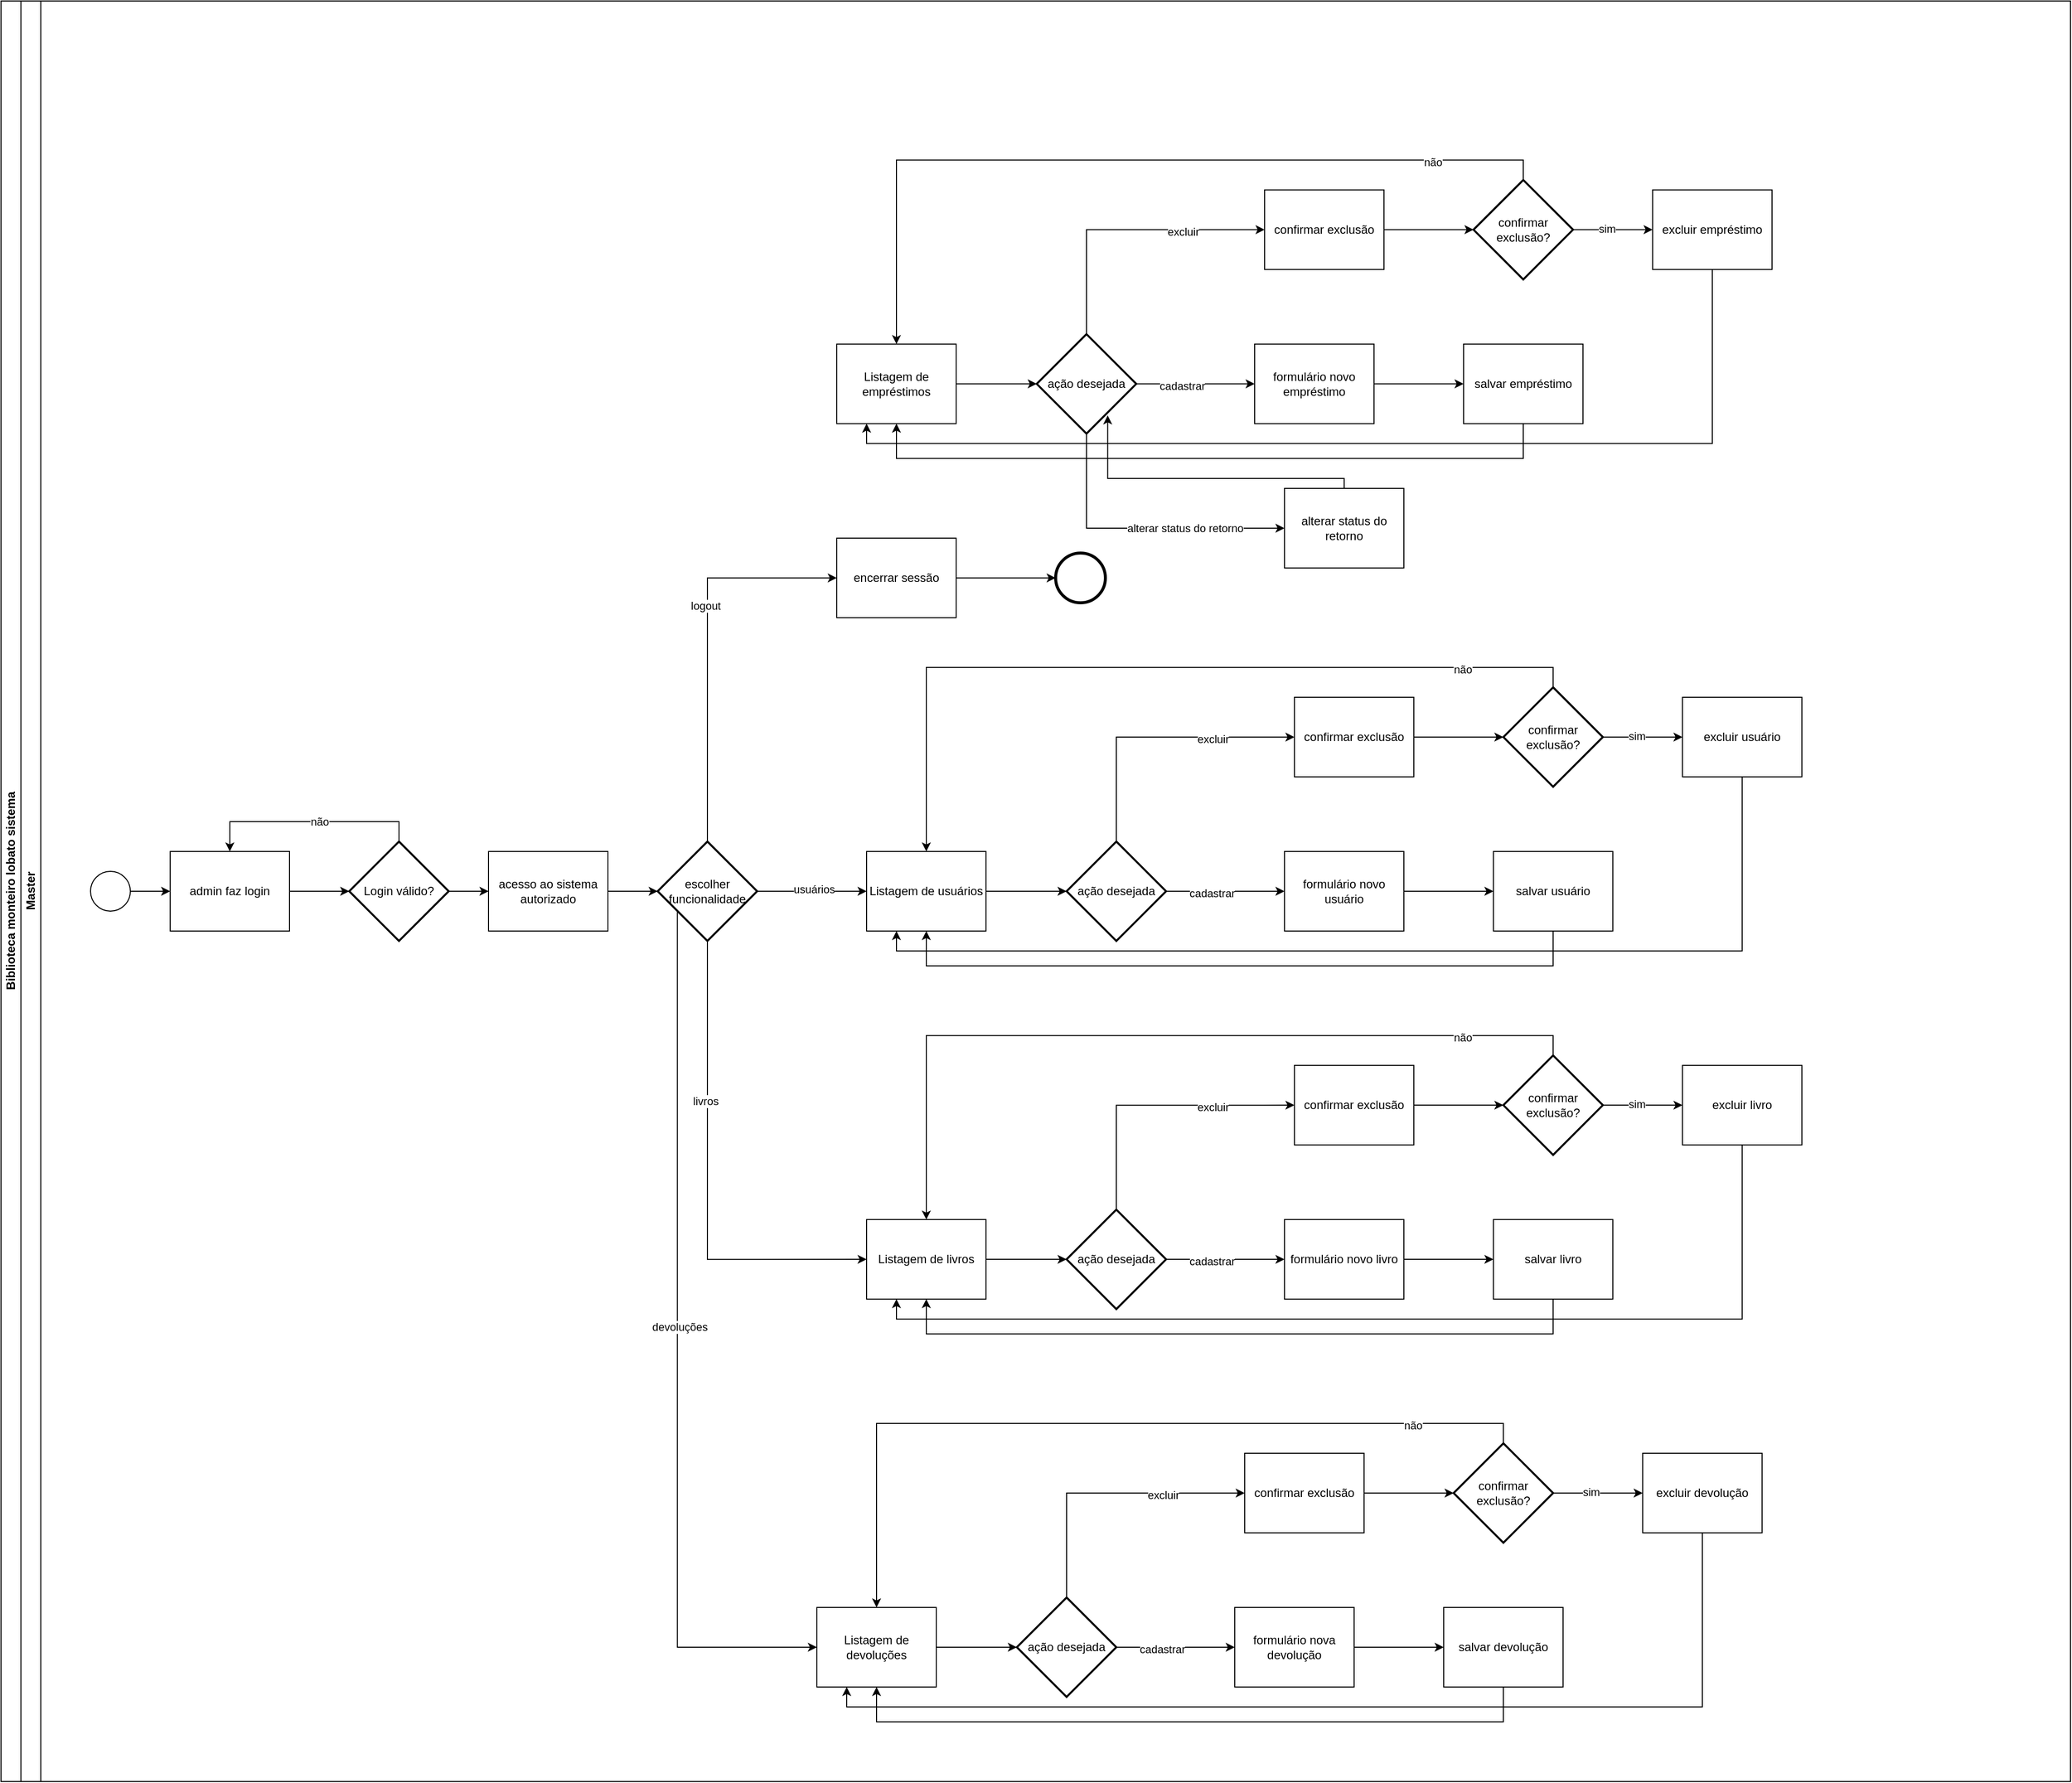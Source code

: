 <mxfile version="28.2.1">
  <diagram id="prtHgNgQTEPvFCAcTncT" name="Page-1">
    <mxGraphModel dx="3167" dy="2925" grid="1" gridSize="10" guides="1" tooltips="1" connect="1" arrows="1" fold="1" page="1" pageScale="1" pageWidth="827" pageHeight="1169" math="0" shadow="0">
      <root>
        <mxCell id="0" />
        <mxCell id="1" parent="0" />
        <mxCell id="dNxyNK7c78bLwvsdeMH5-19" value="Biblioteca monteiro lobato sistema" style="swimlane;html=1;childLayout=stackLayout;resizeParent=1;resizeParentMax=0;horizontal=0;startSize=20;horizontalStack=0;" parent="1" vertex="1">
          <mxGeometry x="120" y="-120" width="2080" height="1790" as="geometry" />
        </mxCell>
        <mxCell id="dNxyNK7c78bLwvsdeMH5-20" value="Master" style="swimlane;html=1;startSize=20;horizontal=0;" parent="dNxyNK7c78bLwvsdeMH5-19" vertex="1">
          <mxGeometry x="20" width="2060" height="1790" as="geometry" />
        </mxCell>
        <mxCell id="dNxyNK7c78bLwvsdeMH5-25" value="" style="edgeStyle=orthogonalEdgeStyle;rounded=0;orthogonalLoop=1;jettySize=auto;html=1;" parent="dNxyNK7c78bLwvsdeMH5-20" source="dNxyNK7c78bLwvsdeMH5-23" edge="1">
          <mxGeometry relative="1" as="geometry">
            <mxPoint x="150" y="895" as="targetPoint" />
          </mxGeometry>
        </mxCell>
        <mxCell id="dNxyNK7c78bLwvsdeMH5-23" value="" style="ellipse;whiteSpace=wrap;html=1;" parent="dNxyNK7c78bLwvsdeMH5-20" vertex="1">
          <mxGeometry x="70" y="875" width="40" height="40" as="geometry" />
        </mxCell>
        <mxCell id="XLGJFGpEY72RRmkggF6s-1" value="admin faz login" style="points=[[0.25,0,0],[0.5,0,0],[0.75,0,0],[1,0.25,0],[1,0.5,0],[1,0.75,0],[0.75,1,0],[0.5,1,0],[0.25,1,0],[0,0.75,0],[0,0.5,0],[0,0.25,0]];shape=mxgraph.bpmn.task2;whiteSpace=wrap;rectStyle=rounded;size=10;html=1;container=1;expand=0;collapsible=0;taskMarker=abstract;" vertex="1" parent="dNxyNK7c78bLwvsdeMH5-20">
          <mxGeometry x="150" y="855" width="120" height="80" as="geometry" />
        </mxCell>
        <mxCell id="XLGJFGpEY72RRmkggF6s-7" style="edgeStyle=orthogonalEdgeStyle;rounded=0;orthogonalLoop=1;jettySize=auto;html=1;" edge="1" parent="dNxyNK7c78bLwvsdeMH5-20" source="XLGJFGpEY72RRmkggF6s-2" target="XLGJFGpEY72RRmkggF6s-6">
          <mxGeometry relative="1" as="geometry" />
        </mxCell>
        <mxCell id="XLGJFGpEY72RRmkggF6s-2" value="Login válido?" style="strokeWidth=2;html=1;shape=mxgraph.flowchart.decision;whiteSpace=wrap;" vertex="1" parent="dNxyNK7c78bLwvsdeMH5-20">
          <mxGeometry x="330" y="845" width="100" height="100" as="geometry" />
        </mxCell>
        <mxCell id="XLGJFGpEY72RRmkggF6s-3" style="edgeStyle=orthogonalEdgeStyle;rounded=0;orthogonalLoop=1;jettySize=auto;html=1;exitX=1;exitY=0.5;exitDx=0;exitDy=0;exitPerimeter=0;entryX=0;entryY=0.5;entryDx=0;entryDy=0;entryPerimeter=0;" edge="1" parent="dNxyNK7c78bLwvsdeMH5-20" source="XLGJFGpEY72RRmkggF6s-1" target="XLGJFGpEY72RRmkggF6s-2">
          <mxGeometry relative="1" as="geometry" />
        </mxCell>
        <mxCell id="XLGJFGpEY72RRmkggF6s-4" style="edgeStyle=orthogonalEdgeStyle;rounded=0;orthogonalLoop=1;jettySize=auto;html=1;exitX=0.5;exitY=0;exitDx=0;exitDy=0;exitPerimeter=0;entryX=0.5;entryY=0;entryDx=0;entryDy=0;entryPerimeter=0;" edge="1" parent="dNxyNK7c78bLwvsdeMH5-20" source="XLGJFGpEY72RRmkggF6s-2" target="XLGJFGpEY72RRmkggF6s-1">
          <mxGeometry relative="1" as="geometry" />
        </mxCell>
        <mxCell id="XLGJFGpEY72RRmkggF6s-5" value="não" style="edgeLabel;html=1;align=center;verticalAlign=middle;resizable=0;points=[];" vertex="1" connectable="0" parent="XLGJFGpEY72RRmkggF6s-4">
          <mxGeometry x="-0.091" relative="1" as="geometry">
            <mxPoint as="offset" />
          </mxGeometry>
        </mxCell>
        <mxCell id="XLGJFGpEY72RRmkggF6s-6" value="acesso ao sistema autorizado" style="points=[[0.25,0,0],[0.5,0,0],[0.75,0,0],[1,0.25,0],[1,0.5,0],[1,0.75,0],[0.75,1,0],[0.5,1,0],[0.25,1,0],[0,0.75,0],[0,0.5,0],[0,0.25,0]];shape=mxgraph.bpmn.task2;whiteSpace=wrap;rectStyle=rounded;size=10;html=1;container=1;expand=0;collapsible=0;taskMarker=abstract;" vertex="1" parent="dNxyNK7c78bLwvsdeMH5-20">
          <mxGeometry x="470" y="855" width="120" height="80" as="geometry" />
        </mxCell>
        <mxCell id="XLGJFGpEY72RRmkggF6s-8" value="escolher funcionalidade" style="strokeWidth=2;html=1;shape=mxgraph.flowchart.decision;whiteSpace=wrap;" vertex="1" parent="dNxyNK7c78bLwvsdeMH5-20">
          <mxGeometry x="640" y="845" width="100" height="100" as="geometry" />
        </mxCell>
        <mxCell id="XLGJFGpEY72RRmkggF6s-9" style="edgeStyle=orthogonalEdgeStyle;rounded=0;orthogonalLoop=1;jettySize=auto;html=1;exitX=1;exitY=0.5;exitDx=0;exitDy=0;exitPerimeter=0;entryX=0;entryY=0.5;entryDx=0;entryDy=0;entryPerimeter=0;" edge="1" parent="dNxyNK7c78bLwvsdeMH5-20" source="XLGJFGpEY72RRmkggF6s-6" target="XLGJFGpEY72RRmkggF6s-8">
          <mxGeometry relative="1" as="geometry" />
        </mxCell>
        <mxCell id="XLGJFGpEY72RRmkggF6s-15" value="Listagem de usuários" style="points=[[0.25,0,0],[0.5,0,0],[0.75,0,0],[1,0.25,0],[1,0.5,0],[1,0.75,0],[0.75,1,0],[0.5,1,0],[0.25,1,0],[0,0.75,0],[0,0.5,0],[0,0.25,0]];shape=mxgraph.bpmn.task2;whiteSpace=wrap;rectStyle=rounded;size=10;html=1;container=1;expand=0;collapsible=0;taskMarker=abstract;" vertex="1" parent="dNxyNK7c78bLwvsdeMH5-20">
          <mxGeometry x="850" y="855" width="120" height="80" as="geometry" />
        </mxCell>
        <mxCell id="XLGJFGpEY72RRmkggF6s-16" style="edgeStyle=orthogonalEdgeStyle;rounded=0;orthogonalLoop=1;jettySize=auto;html=1;exitX=1;exitY=0.5;exitDx=0;exitDy=0;exitPerimeter=0;entryX=0;entryY=0.5;entryDx=0;entryDy=0;entryPerimeter=0;" edge="1" parent="dNxyNK7c78bLwvsdeMH5-20" source="XLGJFGpEY72RRmkggF6s-8" target="XLGJFGpEY72RRmkggF6s-15">
          <mxGeometry relative="1" as="geometry" />
        </mxCell>
        <mxCell id="XLGJFGpEY72RRmkggF6s-17" value="usuários" style="edgeLabel;html=1;align=center;verticalAlign=middle;resizable=0;points=[];" vertex="1" connectable="0" parent="XLGJFGpEY72RRmkggF6s-16">
          <mxGeometry x="0.029" y="2" relative="1" as="geometry">
            <mxPoint as="offset" />
          </mxGeometry>
        </mxCell>
        <mxCell id="XLGJFGpEY72RRmkggF6s-10" value="encerrar sessão" style="points=[[0.25,0,0],[0.5,0,0],[0.75,0,0],[1,0.25,0],[1,0.5,0],[1,0.75,0],[0.75,1,0],[0.5,1,0],[0.25,1,0],[0,0.75,0],[0,0.5,0],[0,0.25,0]];shape=mxgraph.bpmn.task2;whiteSpace=wrap;rectStyle=rounded;size=10;html=1;container=1;expand=0;collapsible=0;taskMarker=abstract;" vertex="1" parent="dNxyNK7c78bLwvsdeMH5-20">
          <mxGeometry x="820" y="540" width="120" height="80" as="geometry" />
        </mxCell>
        <mxCell id="XLGJFGpEY72RRmkggF6s-11" style="edgeStyle=orthogonalEdgeStyle;rounded=0;orthogonalLoop=1;jettySize=auto;html=1;exitX=0.5;exitY=0;exitDx=0;exitDy=0;exitPerimeter=0;entryX=0;entryY=0.5;entryDx=0;entryDy=0;entryPerimeter=0;" edge="1" parent="dNxyNK7c78bLwvsdeMH5-20" source="XLGJFGpEY72RRmkggF6s-8" target="XLGJFGpEY72RRmkggF6s-10">
          <mxGeometry relative="1" as="geometry" />
        </mxCell>
        <mxCell id="XLGJFGpEY72RRmkggF6s-12" value="logout" style="edgeLabel;html=1;align=center;verticalAlign=middle;resizable=0;points=[];" vertex="1" connectable="0" parent="XLGJFGpEY72RRmkggF6s-11">
          <mxGeometry x="0.2" y="2" relative="1" as="geometry">
            <mxPoint as="offset" />
          </mxGeometry>
        </mxCell>
        <mxCell id="XLGJFGpEY72RRmkggF6s-14" style="edgeStyle=orthogonalEdgeStyle;rounded=0;orthogonalLoop=1;jettySize=auto;html=1;exitX=1;exitY=0.5;exitDx=0;exitDy=0;exitPerimeter=0;entryX=0;entryY=0.5;entryDx=0;entryDy=0;entryPerimeter=0;" edge="1" parent="dNxyNK7c78bLwvsdeMH5-20" source="XLGJFGpEY72RRmkggF6s-10" target="XLGJFGpEY72RRmkggF6s-13">
          <mxGeometry relative="1" as="geometry" />
        </mxCell>
        <mxCell id="XLGJFGpEY72RRmkggF6s-13" value="" style="points=[[0.145,0.145,0],[0.5,0,0],[0.855,0.145,0],[1,0.5,0],[0.855,0.855,0],[0.5,1,0],[0.145,0.855,0],[0,0.5,0]];shape=mxgraph.bpmn.event;html=1;verticalLabelPosition=bottom;labelBackgroundColor=#ffffff;verticalAlign=top;align=center;perimeter=ellipsePerimeter;outlineConnect=0;aspect=fixed;outline=end;symbol=terminate2;" vertex="1" parent="dNxyNK7c78bLwvsdeMH5-20">
          <mxGeometry x="1040" y="555" width="50" height="50" as="geometry" />
        </mxCell>
        <mxCell id="XLGJFGpEY72RRmkggF6s-18" value="ação desejada" style="strokeWidth=2;html=1;shape=mxgraph.flowchart.decision;whiteSpace=wrap;" vertex="1" parent="dNxyNK7c78bLwvsdeMH5-20">
          <mxGeometry x="1051" y="845" width="100" height="100" as="geometry" />
        </mxCell>
        <mxCell id="XLGJFGpEY72RRmkggF6s-19" style="edgeStyle=orthogonalEdgeStyle;rounded=0;orthogonalLoop=1;jettySize=auto;html=1;exitX=1;exitY=0.5;exitDx=0;exitDy=0;exitPerimeter=0;entryX=0;entryY=0.5;entryDx=0;entryDy=0;entryPerimeter=0;" edge="1" parent="dNxyNK7c78bLwvsdeMH5-20" source="XLGJFGpEY72RRmkggF6s-15" target="XLGJFGpEY72RRmkggF6s-18">
          <mxGeometry relative="1" as="geometry" />
        </mxCell>
        <mxCell id="XLGJFGpEY72RRmkggF6s-20" value="formulário novo usuário" style="points=[[0.25,0,0],[0.5,0,0],[0.75,0,0],[1,0.25,0],[1,0.5,0],[1,0.75,0],[0.75,1,0],[0.5,1,0],[0.25,1,0],[0,0.75,0],[0,0.5,0],[0,0.25,0]];shape=mxgraph.bpmn.task2;whiteSpace=wrap;rectStyle=rounded;size=10;html=1;container=1;expand=0;collapsible=0;taskMarker=abstract;" vertex="1" parent="dNxyNK7c78bLwvsdeMH5-20">
          <mxGeometry x="1270" y="855" width="120" height="80" as="geometry" />
        </mxCell>
        <mxCell id="XLGJFGpEY72RRmkggF6s-21" style="edgeStyle=orthogonalEdgeStyle;rounded=0;orthogonalLoop=1;jettySize=auto;html=1;exitX=1;exitY=0.5;exitDx=0;exitDy=0;exitPerimeter=0;entryX=0;entryY=0.5;entryDx=0;entryDy=0;entryPerimeter=0;" edge="1" parent="dNxyNK7c78bLwvsdeMH5-20" source="XLGJFGpEY72RRmkggF6s-18" target="XLGJFGpEY72RRmkggF6s-20">
          <mxGeometry relative="1" as="geometry" />
        </mxCell>
        <mxCell id="XLGJFGpEY72RRmkggF6s-22" value="cadastrar" style="edgeLabel;html=1;align=center;verticalAlign=middle;resizable=0;points=[];" vertex="1" connectable="0" parent="XLGJFGpEY72RRmkggF6s-21">
          <mxGeometry x="-0.23" y="-2" relative="1" as="geometry">
            <mxPoint as="offset" />
          </mxGeometry>
        </mxCell>
        <mxCell id="XLGJFGpEY72RRmkggF6s-26" value="confirmar exclusão" style="points=[[0.25,0,0],[0.5,0,0],[0.75,0,0],[1,0.25,0],[1,0.5,0],[1,0.75,0],[0.75,1,0],[0.5,1,0],[0.25,1,0],[0,0.75,0],[0,0.5,0],[0,0.25,0]];shape=mxgraph.bpmn.task2;whiteSpace=wrap;rectStyle=rounded;size=10;html=1;container=1;expand=0;collapsible=0;taskMarker=abstract;" vertex="1" parent="dNxyNK7c78bLwvsdeMH5-20">
          <mxGeometry x="1280" y="700" width="120" height="80" as="geometry" />
        </mxCell>
        <mxCell id="XLGJFGpEY72RRmkggF6s-27" style="edgeStyle=orthogonalEdgeStyle;rounded=0;orthogonalLoop=1;jettySize=auto;html=1;exitX=0.5;exitY=0;exitDx=0;exitDy=0;exitPerimeter=0;entryX=0;entryY=0.5;entryDx=0;entryDy=0;entryPerimeter=0;" edge="1" parent="dNxyNK7c78bLwvsdeMH5-20" source="XLGJFGpEY72RRmkggF6s-18" target="XLGJFGpEY72RRmkggF6s-26">
          <mxGeometry relative="1" as="geometry" />
        </mxCell>
        <mxCell id="XLGJFGpEY72RRmkggF6s-29" value="excluir" style="edgeLabel;html=1;align=center;verticalAlign=middle;resizable=0;points=[];" vertex="1" connectable="0" parent="XLGJFGpEY72RRmkggF6s-27">
          <mxGeometry x="0.422" y="-2" relative="1" as="geometry">
            <mxPoint as="offset" />
          </mxGeometry>
        </mxCell>
        <mxCell id="XLGJFGpEY72RRmkggF6s-30" value="confirmar exclusão?" style="strokeWidth=2;html=1;shape=mxgraph.flowchart.decision;whiteSpace=wrap;" vertex="1" parent="dNxyNK7c78bLwvsdeMH5-20">
          <mxGeometry x="1490" y="690" width="100" height="100" as="geometry" />
        </mxCell>
        <mxCell id="XLGJFGpEY72RRmkggF6s-31" style="edgeStyle=orthogonalEdgeStyle;rounded=0;orthogonalLoop=1;jettySize=auto;html=1;exitX=1;exitY=0.5;exitDx=0;exitDy=0;exitPerimeter=0;" edge="1" parent="dNxyNK7c78bLwvsdeMH5-20" source="XLGJFGpEY72RRmkggF6s-26" target="XLGJFGpEY72RRmkggF6s-30">
          <mxGeometry relative="1" as="geometry" />
        </mxCell>
        <mxCell id="XLGJFGpEY72RRmkggF6s-32" value="excluir usuário" style="points=[[0.25,0,0],[0.5,0,0],[0.75,0,0],[1,0.25,0],[1,0.5,0],[1,0.75,0],[0.75,1,0],[0.5,1,0],[0.25,1,0],[0,0.75,0],[0,0.5,0],[0,0.25,0]];shape=mxgraph.bpmn.task2;whiteSpace=wrap;rectStyle=rounded;size=10;html=1;container=1;expand=0;collapsible=0;taskMarker=abstract;" vertex="1" parent="dNxyNK7c78bLwvsdeMH5-20">
          <mxGeometry x="1670" y="700" width="120" height="80" as="geometry" />
        </mxCell>
        <mxCell id="XLGJFGpEY72RRmkggF6s-33" style="edgeStyle=orthogonalEdgeStyle;rounded=0;orthogonalLoop=1;jettySize=auto;html=1;exitX=1;exitY=0.5;exitDx=0;exitDy=0;exitPerimeter=0;entryX=0;entryY=0.5;entryDx=0;entryDy=0;entryPerimeter=0;" edge="1" parent="dNxyNK7c78bLwvsdeMH5-20" source="XLGJFGpEY72RRmkggF6s-30" target="XLGJFGpEY72RRmkggF6s-32">
          <mxGeometry relative="1" as="geometry" />
        </mxCell>
        <mxCell id="XLGJFGpEY72RRmkggF6s-34" value="sim" style="edgeLabel;html=1;align=center;verticalAlign=middle;resizable=0;points=[];" vertex="1" connectable="0" parent="XLGJFGpEY72RRmkggF6s-33">
          <mxGeometry x="-0.152" y="1" relative="1" as="geometry">
            <mxPoint as="offset" />
          </mxGeometry>
        </mxCell>
        <mxCell id="XLGJFGpEY72RRmkggF6s-35" style="edgeStyle=orthogonalEdgeStyle;rounded=0;orthogonalLoop=1;jettySize=auto;html=1;exitX=0.5;exitY=1;exitDx=0;exitDy=0;exitPerimeter=0;entryX=0.25;entryY=1;entryDx=0;entryDy=0;entryPerimeter=0;" edge="1" parent="dNxyNK7c78bLwvsdeMH5-20" source="XLGJFGpEY72RRmkggF6s-32" target="XLGJFGpEY72RRmkggF6s-15">
          <mxGeometry relative="1" as="geometry" />
        </mxCell>
        <mxCell id="XLGJFGpEY72RRmkggF6s-37" style="edgeStyle=orthogonalEdgeStyle;rounded=0;orthogonalLoop=1;jettySize=auto;html=1;exitX=0.5;exitY=0;exitDx=0;exitDy=0;exitPerimeter=0;entryX=0.5;entryY=0;entryDx=0;entryDy=0;entryPerimeter=0;" edge="1" parent="dNxyNK7c78bLwvsdeMH5-20" source="XLGJFGpEY72RRmkggF6s-30" target="XLGJFGpEY72RRmkggF6s-15">
          <mxGeometry relative="1" as="geometry" />
        </mxCell>
        <mxCell id="XLGJFGpEY72RRmkggF6s-38" value="não" style="edgeLabel;html=1;align=center;verticalAlign=middle;resizable=0;points=[];" vertex="1" connectable="0" parent="XLGJFGpEY72RRmkggF6s-37">
          <mxGeometry x="-0.733" y="2" relative="1" as="geometry">
            <mxPoint as="offset" />
          </mxGeometry>
        </mxCell>
        <mxCell id="XLGJFGpEY72RRmkggF6s-40" value="Listagem de livros" style="points=[[0.25,0,0],[0.5,0,0],[0.75,0,0],[1,0.25,0],[1,0.5,0],[1,0.75,0],[0.75,1,0],[0.5,1,0],[0.25,1,0],[0,0.75,0],[0,0.5,0],[0,0.25,0]];shape=mxgraph.bpmn.task2;whiteSpace=wrap;rectStyle=rounded;size=10;html=1;container=1;expand=0;collapsible=0;taskMarker=abstract;" vertex="1" parent="dNxyNK7c78bLwvsdeMH5-20">
          <mxGeometry x="849.999" y="1225.06" width="120" height="80" as="geometry" />
        </mxCell>
        <mxCell id="XLGJFGpEY72RRmkggF6s-42" value="ação desejada" style="strokeWidth=2;html=1;shape=mxgraph.flowchart.decision;whiteSpace=wrap;" vertex="1" parent="dNxyNK7c78bLwvsdeMH5-20">
          <mxGeometry x="1050.999" y="1215.06" width="100" height="100" as="geometry" />
        </mxCell>
        <mxCell id="XLGJFGpEY72RRmkggF6s-43" style="edgeStyle=orthogonalEdgeStyle;rounded=0;orthogonalLoop=1;jettySize=auto;html=1;exitX=1;exitY=0.5;exitDx=0;exitDy=0;exitPerimeter=0;entryX=0;entryY=0.5;entryDx=0;entryDy=0;entryPerimeter=0;" edge="1" parent="dNxyNK7c78bLwvsdeMH5-20" source="XLGJFGpEY72RRmkggF6s-40" target="XLGJFGpEY72RRmkggF6s-42">
          <mxGeometry relative="1" as="geometry" />
        </mxCell>
        <mxCell id="XLGJFGpEY72RRmkggF6s-44" value="formulário novo livro" style="points=[[0.25,0,0],[0.5,0,0],[0.75,0,0],[1,0.25,0],[1,0.5,0],[1,0.75,0],[0.75,1,0],[0.5,1,0],[0.25,1,0],[0,0.75,0],[0,0.5,0],[0,0.25,0]];shape=mxgraph.bpmn.task2;whiteSpace=wrap;rectStyle=rounded;size=10;html=1;container=1;expand=0;collapsible=0;taskMarker=abstract;" vertex="1" parent="dNxyNK7c78bLwvsdeMH5-20">
          <mxGeometry x="1269.999" y="1225.06" width="120" height="80" as="geometry" />
        </mxCell>
        <mxCell id="XLGJFGpEY72RRmkggF6s-45" style="edgeStyle=orthogonalEdgeStyle;rounded=0;orthogonalLoop=1;jettySize=auto;html=1;exitX=1;exitY=0.5;exitDx=0;exitDy=0;exitPerimeter=0;entryX=0;entryY=0.5;entryDx=0;entryDy=0;entryPerimeter=0;" edge="1" parent="dNxyNK7c78bLwvsdeMH5-20" source="XLGJFGpEY72RRmkggF6s-42" target="XLGJFGpEY72RRmkggF6s-44">
          <mxGeometry relative="1" as="geometry" />
        </mxCell>
        <mxCell id="XLGJFGpEY72RRmkggF6s-46" value="cadastrar" style="edgeLabel;html=1;align=center;verticalAlign=middle;resizable=0;points=[];" vertex="1" connectable="0" parent="XLGJFGpEY72RRmkggF6s-45">
          <mxGeometry x="-0.23" y="-2" relative="1" as="geometry">
            <mxPoint as="offset" />
          </mxGeometry>
        </mxCell>
        <mxCell id="XLGJFGpEY72RRmkggF6s-47" value="confirmar exclusão" style="points=[[0.25,0,0],[0.5,0,0],[0.75,0,0],[1,0.25,0],[1,0.5,0],[1,0.75,0],[0.75,1,0],[0.5,1,0],[0.25,1,0],[0,0.75,0],[0,0.5,0],[0,0.25,0]];shape=mxgraph.bpmn.task2;whiteSpace=wrap;rectStyle=rounded;size=10;html=1;container=1;expand=0;collapsible=0;taskMarker=abstract;" vertex="1" parent="dNxyNK7c78bLwvsdeMH5-20">
          <mxGeometry x="1279.999" y="1070.06" width="120" height="80" as="geometry" />
        </mxCell>
        <mxCell id="XLGJFGpEY72RRmkggF6s-48" style="edgeStyle=orthogonalEdgeStyle;rounded=0;orthogonalLoop=1;jettySize=auto;html=1;exitX=0.5;exitY=0;exitDx=0;exitDy=0;exitPerimeter=0;entryX=0;entryY=0.5;entryDx=0;entryDy=0;entryPerimeter=0;" edge="1" parent="dNxyNK7c78bLwvsdeMH5-20" source="XLGJFGpEY72RRmkggF6s-42" target="XLGJFGpEY72RRmkggF6s-47">
          <mxGeometry relative="1" as="geometry" />
        </mxCell>
        <mxCell id="XLGJFGpEY72RRmkggF6s-49" value="excluir" style="edgeLabel;html=1;align=center;verticalAlign=middle;resizable=0;points=[];" vertex="1" connectable="0" parent="XLGJFGpEY72RRmkggF6s-48">
          <mxGeometry x="0.422" y="-2" relative="1" as="geometry">
            <mxPoint as="offset" />
          </mxGeometry>
        </mxCell>
        <mxCell id="XLGJFGpEY72RRmkggF6s-50" value="confirmar exclusão?" style="strokeWidth=2;html=1;shape=mxgraph.flowchart.decision;whiteSpace=wrap;" vertex="1" parent="dNxyNK7c78bLwvsdeMH5-20">
          <mxGeometry x="1489.999" y="1060.06" width="100" height="100" as="geometry" />
        </mxCell>
        <mxCell id="XLGJFGpEY72RRmkggF6s-51" style="edgeStyle=orthogonalEdgeStyle;rounded=0;orthogonalLoop=1;jettySize=auto;html=1;exitX=1;exitY=0.5;exitDx=0;exitDy=0;exitPerimeter=0;" edge="1" parent="dNxyNK7c78bLwvsdeMH5-20" source="XLGJFGpEY72RRmkggF6s-47" target="XLGJFGpEY72RRmkggF6s-50">
          <mxGeometry relative="1" as="geometry" />
        </mxCell>
        <mxCell id="XLGJFGpEY72RRmkggF6s-52" value="excluir livro" style="points=[[0.25,0,0],[0.5,0,0],[0.75,0,0],[1,0.25,0],[1,0.5,0],[1,0.75,0],[0.75,1,0],[0.5,1,0],[0.25,1,0],[0,0.75,0],[0,0.5,0],[0,0.25,0]];shape=mxgraph.bpmn.task2;whiteSpace=wrap;rectStyle=rounded;size=10;html=1;container=1;expand=0;collapsible=0;taskMarker=abstract;" vertex="1" parent="dNxyNK7c78bLwvsdeMH5-20">
          <mxGeometry x="1669.999" y="1070.06" width="120" height="80" as="geometry" />
        </mxCell>
        <mxCell id="XLGJFGpEY72RRmkggF6s-53" style="edgeStyle=orthogonalEdgeStyle;rounded=0;orthogonalLoop=1;jettySize=auto;html=1;exitX=1;exitY=0.5;exitDx=0;exitDy=0;exitPerimeter=0;entryX=0;entryY=0.5;entryDx=0;entryDy=0;entryPerimeter=0;" edge="1" parent="dNxyNK7c78bLwvsdeMH5-20" source="XLGJFGpEY72RRmkggF6s-50" target="XLGJFGpEY72RRmkggF6s-52">
          <mxGeometry relative="1" as="geometry" />
        </mxCell>
        <mxCell id="XLGJFGpEY72RRmkggF6s-54" value="sim" style="edgeLabel;html=1;align=center;verticalAlign=middle;resizable=0;points=[];" vertex="1" connectable="0" parent="XLGJFGpEY72RRmkggF6s-53">
          <mxGeometry x="-0.152" y="1" relative="1" as="geometry">
            <mxPoint as="offset" />
          </mxGeometry>
        </mxCell>
        <mxCell id="XLGJFGpEY72RRmkggF6s-55" style="edgeStyle=orthogonalEdgeStyle;rounded=0;orthogonalLoop=1;jettySize=auto;html=1;exitX=0.5;exitY=1;exitDx=0;exitDy=0;exitPerimeter=0;entryX=0.25;entryY=1;entryDx=0;entryDy=0;entryPerimeter=0;" edge="1" parent="dNxyNK7c78bLwvsdeMH5-20" source="XLGJFGpEY72RRmkggF6s-52" target="XLGJFGpEY72RRmkggF6s-40">
          <mxGeometry relative="1" as="geometry" />
        </mxCell>
        <mxCell id="XLGJFGpEY72RRmkggF6s-56" style="edgeStyle=orthogonalEdgeStyle;rounded=0;orthogonalLoop=1;jettySize=auto;html=1;exitX=0.5;exitY=0;exitDx=0;exitDy=0;exitPerimeter=0;entryX=0.5;entryY=0;entryDx=0;entryDy=0;entryPerimeter=0;" edge="1" parent="dNxyNK7c78bLwvsdeMH5-20" source="XLGJFGpEY72RRmkggF6s-50" target="XLGJFGpEY72RRmkggF6s-40">
          <mxGeometry relative="1" as="geometry" />
        </mxCell>
        <mxCell id="XLGJFGpEY72RRmkggF6s-57" value="não" style="edgeLabel;html=1;align=center;verticalAlign=middle;resizable=0;points=[];" vertex="1" connectable="0" parent="XLGJFGpEY72RRmkggF6s-56">
          <mxGeometry x="-0.733" y="2" relative="1" as="geometry">
            <mxPoint as="offset" />
          </mxGeometry>
        </mxCell>
        <mxCell id="XLGJFGpEY72RRmkggF6s-58" value="salvar livro" style="points=[[0.25,0,0],[0.5,0,0],[0.75,0,0],[1,0.25,0],[1,0.5,0],[1,0.75,0],[0.75,1,0],[0.5,1,0],[0.25,1,0],[0,0.75,0],[0,0.5,0],[0,0.25,0]];shape=mxgraph.bpmn.task2;whiteSpace=wrap;rectStyle=rounded;size=10;html=1;container=1;expand=0;collapsible=0;taskMarker=abstract;" vertex="1" parent="dNxyNK7c78bLwvsdeMH5-20">
          <mxGeometry x="1479.999" y="1225.06" width="120" height="80" as="geometry" />
        </mxCell>
        <mxCell id="XLGJFGpEY72RRmkggF6s-59" style="edgeStyle=orthogonalEdgeStyle;rounded=0;orthogonalLoop=1;jettySize=auto;html=1;exitX=1;exitY=0.5;exitDx=0;exitDy=0;exitPerimeter=0;entryX=0;entryY=0.5;entryDx=0;entryDy=0;entryPerimeter=0;" edge="1" parent="dNxyNK7c78bLwvsdeMH5-20" source="XLGJFGpEY72RRmkggF6s-44" target="XLGJFGpEY72RRmkggF6s-58">
          <mxGeometry relative="1" as="geometry" />
        </mxCell>
        <mxCell id="XLGJFGpEY72RRmkggF6s-60" style="edgeStyle=orthogonalEdgeStyle;rounded=0;orthogonalLoop=1;jettySize=auto;html=1;exitX=0.5;exitY=1;exitDx=0;exitDy=0;exitPerimeter=0;entryX=0.5;entryY=1;entryDx=0;entryDy=0;entryPerimeter=0;" edge="1" parent="dNxyNK7c78bLwvsdeMH5-20" source="XLGJFGpEY72RRmkggF6s-58" target="XLGJFGpEY72RRmkggF6s-40">
          <mxGeometry relative="1" as="geometry">
            <Array as="points">
              <mxPoint x="1539.999" y="1340.06" />
              <mxPoint x="909.999" y="1340.06" />
            </Array>
          </mxGeometry>
        </mxCell>
        <mxCell id="XLGJFGpEY72RRmkggF6s-23" value="salvar usuário" style="points=[[0.25,0,0],[0.5,0,0],[0.75,0,0],[1,0.25,0],[1,0.5,0],[1,0.75,0],[0.75,1,0],[0.5,1,0],[0.25,1,0],[0,0.75,0],[0,0.5,0],[0,0.25,0]];shape=mxgraph.bpmn.task2;whiteSpace=wrap;rectStyle=rounded;size=10;html=1;container=1;expand=0;collapsible=0;taskMarker=abstract;" vertex="1" parent="dNxyNK7c78bLwvsdeMH5-20">
          <mxGeometry x="1480" y="855" width="120" height="80" as="geometry" />
        </mxCell>
        <mxCell id="XLGJFGpEY72RRmkggF6s-24" style="edgeStyle=orthogonalEdgeStyle;rounded=0;orthogonalLoop=1;jettySize=auto;html=1;exitX=1;exitY=0.5;exitDx=0;exitDy=0;exitPerimeter=0;entryX=0;entryY=0.5;entryDx=0;entryDy=0;entryPerimeter=0;" edge="1" parent="dNxyNK7c78bLwvsdeMH5-20" source="XLGJFGpEY72RRmkggF6s-20" target="XLGJFGpEY72RRmkggF6s-23">
          <mxGeometry relative="1" as="geometry" />
        </mxCell>
        <mxCell id="XLGJFGpEY72RRmkggF6s-25" style="edgeStyle=orthogonalEdgeStyle;rounded=0;orthogonalLoop=1;jettySize=auto;html=1;exitX=0.5;exitY=1;exitDx=0;exitDy=0;exitPerimeter=0;entryX=0.5;entryY=1;entryDx=0;entryDy=0;entryPerimeter=0;" edge="1" parent="dNxyNK7c78bLwvsdeMH5-20" source="XLGJFGpEY72RRmkggF6s-23" target="XLGJFGpEY72RRmkggF6s-15">
          <mxGeometry relative="1" as="geometry">
            <Array as="points">
              <mxPoint x="1540" y="970" />
              <mxPoint x="910" y="970" />
            </Array>
          </mxGeometry>
        </mxCell>
        <mxCell id="XLGJFGpEY72RRmkggF6s-62" style="edgeStyle=orthogonalEdgeStyle;rounded=0;orthogonalLoop=1;jettySize=auto;html=1;exitX=0.5;exitY=1;exitDx=0;exitDy=0;exitPerimeter=0;entryX=0;entryY=0.5;entryDx=0;entryDy=0;entryPerimeter=0;" edge="1" parent="dNxyNK7c78bLwvsdeMH5-20" source="XLGJFGpEY72RRmkggF6s-8" target="XLGJFGpEY72RRmkggF6s-40">
          <mxGeometry relative="1" as="geometry" />
        </mxCell>
        <mxCell id="XLGJFGpEY72RRmkggF6s-63" value="livros" style="edgeLabel;html=1;align=center;verticalAlign=middle;resizable=0;points=[];" vertex="1" connectable="0" parent="XLGJFGpEY72RRmkggF6s-62">
          <mxGeometry x="-0.332" y="-2" relative="1" as="geometry">
            <mxPoint as="offset" />
          </mxGeometry>
        </mxCell>
        <mxCell id="XLGJFGpEY72RRmkggF6s-64" value="Listagem de devoluções" style="points=[[0.25,0,0],[0.5,0,0],[0.75,0,0],[1,0.25,0],[1,0.5,0],[1,0.75,0],[0.75,1,0],[0.5,1,0],[0.25,1,0],[0,0.75,0],[0,0.5,0],[0,0.25,0]];shape=mxgraph.bpmn.task2;whiteSpace=wrap;rectStyle=rounded;size=10;html=1;container=1;expand=0;collapsible=0;taskMarker=abstract;" vertex="1" parent="dNxyNK7c78bLwvsdeMH5-20">
          <mxGeometry x="800" y="1615" width="120" height="80" as="geometry" />
        </mxCell>
        <mxCell id="XLGJFGpEY72RRmkggF6s-65" value="ação desejada" style="strokeWidth=2;html=1;shape=mxgraph.flowchart.decision;whiteSpace=wrap;" vertex="1" parent="dNxyNK7c78bLwvsdeMH5-20">
          <mxGeometry x="1001" y="1605" width="100" height="100" as="geometry" />
        </mxCell>
        <mxCell id="XLGJFGpEY72RRmkggF6s-66" style="edgeStyle=orthogonalEdgeStyle;rounded=0;orthogonalLoop=1;jettySize=auto;html=1;exitX=1;exitY=0.5;exitDx=0;exitDy=0;exitPerimeter=0;entryX=0;entryY=0.5;entryDx=0;entryDy=0;entryPerimeter=0;" edge="1" parent="dNxyNK7c78bLwvsdeMH5-20" source="XLGJFGpEY72RRmkggF6s-64" target="XLGJFGpEY72RRmkggF6s-65">
          <mxGeometry relative="1" as="geometry" />
        </mxCell>
        <mxCell id="XLGJFGpEY72RRmkggF6s-67" value="formulário nova devolução" style="points=[[0.25,0,0],[0.5,0,0],[0.75,0,0],[1,0.25,0],[1,0.5,0],[1,0.75,0],[0.75,1,0],[0.5,1,0],[0.25,1,0],[0,0.75,0],[0,0.5,0],[0,0.25,0]];shape=mxgraph.bpmn.task2;whiteSpace=wrap;rectStyle=rounded;size=10;html=1;container=1;expand=0;collapsible=0;taskMarker=abstract;" vertex="1" parent="dNxyNK7c78bLwvsdeMH5-20">
          <mxGeometry x="1220" y="1615" width="120" height="80" as="geometry" />
        </mxCell>
        <mxCell id="XLGJFGpEY72RRmkggF6s-68" style="edgeStyle=orthogonalEdgeStyle;rounded=0;orthogonalLoop=1;jettySize=auto;html=1;exitX=1;exitY=0.5;exitDx=0;exitDy=0;exitPerimeter=0;entryX=0;entryY=0.5;entryDx=0;entryDy=0;entryPerimeter=0;" edge="1" parent="dNxyNK7c78bLwvsdeMH5-20" source="XLGJFGpEY72RRmkggF6s-65" target="XLGJFGpEY72RRmkggF6s-67">
          <mxGeometry relative="1" as="geometry" />
        </mxCell>
        <mxCell id="XLGJFGpEY72RRmkggF6s-69" value="cadastrar" style="edgeLabel;html=1;align=center;verticalAlign=middle;resizable=0;points=[];" vertex="1" connectable="0" parent="XLGJFGpEY72RRmkggF6s-68">
          <mxGeometry x="-0.23" y="-2" relative="1" as="geometry">
            <mxPoint as="offset" />
          </mxGeometry>
        </mxCell>
        <mxCell id="XLGJFGpEY72RRmkggF6s-70" value="confirmar exclusão" style="points=[[0.25,0,0],[0.5,0,0],[0.75,0,0],[1,0.25,0],[1,0.5,0],[1,0.75,0],[0.75,1,0],[0.5,1,0],[0.25,1,0],[0,0.75,0],[0,0.5,0],[0,0.25,0]];shape=mxgraph.bpmn.task2;whiteSpace=wrap;rectStyle=rounded;size=10;html=1;container=1;expand=0;collapsible=0;taskMarker=abstract;" vertex="1" parent="dNxyNK7c78bLwvsdeMH5-20">
          <mxGeometry x="1230" y="1460" width="120" height="80" as="geometry" />
        </mxCell>
        <mxCell id="XLGJFGpEY72RRmkggF6s-71" style="edgeStyle=orthogonalEdgeStyle;rounded=0;orthogonalLoop=1;jettySize=auto;html=1;exitX=0.5;exitY=0;exitDx=0;exitDy=0;exitPerimeter=0;entryX=0;entryY=0.5;entryDx=0;entryDy=0;entryPerimeter=0;" edge="1" parent="dNxyNK7c78bLwvsdeMH5-20" source="XLGJFGpEY72RRmkggF6s-65" target="XLGJFGpEY72RRmkggF6s-70">
          <mxGeometry relative="1" as="geometry" />
        </mxCell>
        <mxCell id="XLGJFGpEY72RRmkggF6s-72" value="excluir" style="edgeLabel;html=1;align=center;verticalAlign=middle;resizable=0;points=[];" vertex="1" connectable="0" parent="XLGJFGpEY72RRmkggF6s-71">
          <mxGeometry x="0.422" y="-2" relative="1" as="geometry">
            <mxPoint as="offset" />
          </mxGeometry>
        </mxCell>
        <mxCell id="XLGJFGpEY72RRmkggF6s-73" value="confirmar exclusão?" style="strokeWidth=2;html=1;shape=mxgraph.flowchart.decision;whiteSpace=wrap;" vertex="1" parent="dNxyNK7c78bLwvsdeMH5-20">
          <mxGeometry x="1440" y="1450" width="100" height="100" as="geometry" />
        </mxCell>
        <mxCell id="XLGJFGpEY72RRmkggF6s-74" style="edgeStyle=orthogonalEdgeStyle;rounded=0;orthogonalLoop=1;jettySize=auto;html=1;exitX=1;exitY=0.5;exitDx=0;exitDy=0;exitPerimeter=0;" edge="1" parent="dNxyNK7c78bLwvsdeMH5-20" source="XLGJFGpEY72RRmkggF6s-70" target="XLGJFGpEY72RRmkggF6s-73">
          <mxGeometry relative="1" as="geometry" />
        </mxCell>
        <mxCell id="XLGJFGpEY72RRmkggF6s-75" value="excluir devolução" style="points=[[0.25,0,0],[0.5,0,0],[0.75,0,0],[1,0.25,0],[1,0.5,0],[1,0.75,0],[0.75,1,0],[0.5,1,0],[0.25,1,0],[0,0.75,0],[0,0.5,0],[0,0.25,0]];shape=mxgraph.bpmn.task2;whiteSpace=wrap;rectStyle=rounded;size=10;html=1;container=1;expand=0;collapsible=0;taskMarker=abstract;" vertex="1" parent="dNxyNK7c78bLwvsdeMH5-20">
          <mxGeometry x="1630" y="1460" width="120" height="80" as="geometry" />
        </mxCell>
        <mxCell id="XLGJFGpEY72RRmkggF6s-76" style="edgeStyle=orthogonalEdgeStyle;rounded=0;orthogonalLoop=1;jettySize=auto;html=1;exitX=1;exitY=0.5;exitDx=0;exitDy=0;exitPerimeter=0;entryX=0;entryY=0.5;entryDx=0;entryDy=0;entryPerimeter=0;" edge="1" parent="dNxyNK7c78bLwvsdeMH5-20" source="XLGJFGpEY72RRmkggF6s-73" target="XLGJFGpEY72RRmkggF6s-75">
          <mxGeometry relative="1" as="geometry" />
        </mxCell>
        <mxCell id="XLGJFGpEY72RRmkggF6s-77" value="sim" style="edgeLabel;html=1;align=center;verticalAlign=middle;resizable=0;points=[];" vertex="1" connectable="0" parent="XLGJFGpEY72RRmkggF6s-76">
          <mxGeometry x="-0.152" y="1" relative="1" as="geometry">
            <mxPoint as="offset" />
          </mxGeometry>
        </mxCell>
        <mxCell id="XLGJFGpEY72RRmkggF6s-78" style="edgeStyle=orthogonalEdgeStyle;rounded=0;orthogonalLoop=1;jettySize=auto;html=1;exitX=0.5;exitY=1;exitDx=0;exitDy=0;exitPerimeter=0;entryX=0.25;entryY=1;entryDx=0;entryDy=0;entryPerimeter=0;" edge="1" parent="dNxyNK7c78bLwvsdeMH5-20" source="XLGJFGpEY72RRmkggF6s-75" target="XLGJFGpEY72RRmkggF6s-64">
          <mxGeometry relative="1" as="geometry" />
        </mxCell>
        <mxCell id="XLGJFGpEY72RRmkggF6s-79" style="edgeStyle=orthogonalEdgeStyle;rounded=0;orthogonalLoop=1;jettySize=auto;html=1;exitX=0.5;exitY=0;exitDx=0;exitDy=0;exitPerimeter=0;entryX=0.5;entryY=0;entryDx=0;entryDy=0;entryPerimeter=0;" edge="1" parent="dNxyNK7c78bLwvsdeMH5-20" source="XLGJFGpEY72RRmkggF6s-73" target="XLGJFGpEY72RRmkggF6s-64">
          <mxGeometry relative="1" as="geometry" />
        </mxCell>
        <mxCell id="XLGJFGpEY72RRmkggF6s-80" value="não" style="edgeLabel;html=1;align=center;verticalAlign=middle;resizable=0;points=[];" vertex="1" connectable="0" parent="XLGJFGpEY72RRmkggF6s-79">
          <mxGeometry x="-0.733" y="2" relative="1" as="geometry">
            <mxPoint as="offset" />
          </mxGeometry>
        </mxCell>
        <mxCell id="XLGJFGpEY72RRmkggF6s-81" value="salvar devolução" style="points=[[0.25,0,0],[0.5,0,0],[0.75,0,0],[1,0.25,0],[1,0.5,0],[1,0.75,0],[0.75,1,0],[0.5,1,0],[0.25,1,0],[0,0.75,0],[0,0.5,0],[0,0.25,0]];shape=mxgraph.bpmn.task2;whiteSpace=wrap;rectStyle=rounded;size=10;html=1;container=1;expand=0;collapsible=0;taskMarker=abstract;" vertex="1" parent="dNxyNK7c78bLwvsdeMH5-20">
          <mxGeometry x="1430" y="1615" width="120" height="80" as="geometry" />
        </mxCell>
        <mxCell id="XLGJFGpEY72RRmkggF6s-82" style="edgeStyle=orthogonalEdgeStyle;rounded=0;orthogonalLoop=1;jettySize=auto;html=1;exitX=1;exitY=0.5;exitDx=0;exitDy=0;exitPerimeter=0;entryX=0;entryY=0.5;entryDx=0;entryDy=0;entryPerimeter=0;" edge="1" parent="dNxyNK7c78bLwvsdeMH5-20" source="XLGJFGpEY72RRmkggF6s-67" target="XLGJFGpEY72RRmkggF6s-81">
          <mxGeometry relative="1" as="geometry" />
        </mxCell>
        <mxCell id="XLGJFGpEY72RRmkggF6s-83" style="edgeStyle=orthogonalEdgeStyle;rounded=0;orthogonalLoop=1;jettySize=auto;html=1;exitX=0.5;exitY=1;exitDx=0;exitDy=0;exitPerimeter=0;entryX=0.5;entryY=1;entryDx=0;entryDy=0;entryPerimeter=0;" edge="1" parent="dNxyNK7c78bLwvsdeMH5-20" source="XLGJFGpEY72RRmkggF6s-81" target="XLGJFGpEY72RRmkggF6s-64">
          <mxGeometry relative="1" as="geometry">
            <Array as="points">
              <mxPoint x="1490" y="1730" />
              <mxPoint x="860" y="1730" />
            </Array>
          </mxGeometry>
        </mxCell>
        <mxCell id="XLGJFGpEY72RRmkggF6s-84" style="edgeStyle=orthogonalEdgeStyle;rounded=0;orthogonalLoop=1;jettySize=auto;html=1;exitX=0;exitY=0.5;exitDx=0;exitDy=0;exitPerimeter=0;entryX=0.198;entryY=0.708;entryDx=0;entryDy=0;entryPerimeter=0;startArrow=classic;startFill=1;endArrow=none;endFill=0;" edge="1" parent="dNxyNK7c78bLwvsdeMH5-20" source="XLGJFGpEY72RRmkggF6s-64" target="XLGJFGpEY72RRmkggF6s-8">
          <mxGeometry relative="1" as="geometry" />
        </mxCell>
        <mxCell id="XLGJFGpEY72RRmkggF6s-85" value="devoluções" style="edgeLabel;html=1;align=center;verticalAlign=middle;resizable=0;points=[];" vertex="1" connectable="0" parent="XLGJFGpEY72RRmkggF6s-84">
          <mxGeometry x="0.052" y="-2" relative="1" as="geometry">
            <mxPoint as="offset" />
          </mxGeometry>
        </mxCell>
        <mxCell id="XLGJFGpEY72RRmkggF6s-107" value="Listagem de empréstimos" style="points=[[0.25,0,0],[0.5,0,0],[0.75,0,0],[1,0.25,0],[1,0.5,0],[1,0.75,0],[0.75,1,0],[0.5,1,0],[0.25,1,0],[0,0.75,0],[0,0.5,0],[0,0.25,0]];shape=mxgraph.bpmn.task2;whiteSpace=wrap;rectStyle=rounded;size=10;html=1;container=1;expand=0;collapsible=0;taskMarker=abstract;" vertex="1" parent="dNxyNK7c78bLwvsdeMH5-20">
          <mxGeometry x="820" y="344.91" width="120" height="80" as="geometry" />
        </mxCell>
        <mxCell id="XLGJFGpEY72RRmkggF6s-108" value="ação desejada" style="strokeWidth=2;html=1;shape=mxgraph.flowchart.decision;whiteSpace=wrap;" vertex="1" parent="dNxyNK7c78bLwvsdeMH5-20">
          <mxGeometry x="1021" y="334.91" width="100" height="100" as="geometry" />
        </mxCell>
        <mxCell id="XLGJFGpEY72RRmkggF6s-109" style="edgeStyle=orthogonalEdgeStyle;rounded=0;orthogonalLoop=1;jettySize=auto;html=1;exitX=1;exitY=0.5;exitDx=0;exitDy=0;exitPerimeter=0;entryX=0;entryY=0.5;entryDx=0;entryDy=0;entryPerimeter=0;" edge="1" parent="dNxyNK7c78bLwvsdeMH5-20" source="XLGJFGpEY72RRmkggF6s-107" target="XLGJFGpEY72RRmkggF6s-108">
          <mxGeometry relative="1" as="geometry" />
        </mxCell>
        <mxCell id="XLGJFGpEY72RRmkggF6s-110" value="formulário novo empréstimo" style="points=[[0.25,0,0],[0.5,0,0],[0.75,0,0],[1,0.25,0],[1,0.5,0],[1,0.75,0],[0.75,1,0],[0.5,1,0],[0.25,1,0],[0,0.75,0],[0,0.5,0],[0,0.25,0]];shape=mxgraph.bpmn.task2;whiteSpace=wrap;rectStyle=rounded;size=10;html=1;container=1;expand=0;collapsible=0;taskMarker=abstract;" vertex="1" parent="dNxyNK7c78bLwvsdeMH5-20">
          <mxGeometry x="1240" y="344.91" width="120" height="80" as="geometry" />
        </mxCell>
        <mxCell id="XLGJFGpEY72RRmkggF6s-111" style="edgeStyle=orthogonalEdgeStyle;rounded=0;orthogonalLoop=1;jettySize=auto;html=1;exitX=1;exitY=0.5;exitDx=0;exitDy=0;exitPerimeter=0;entryX=0;entryY=0.5;entryDx=0;entryDy=0;entryPerimeter=0;" edge="1" parent="dNxyNK7c78bLwvsdeMH5-20" source="XLGJFGpEY72RRmkggF6s-108" target="XLGJFGpEY72RRmkggF6s-110">
          <mxGeometry relative="1" as="geometry" />
        </mxCell>
        <mxCell id="XLGJFGpEY72RRmkggF6s-112" value="cadastrar" style="edgeLabel;html=1;align=center;verticalAlign=middle;resizable=0;points=[];" vertex="1" connectable="0" parent="XLGJFGpEY72RRmkggF6s-111">
          <mxGeometry x="-0.23" y="-2" relative="1" as="geometry">
            <mxPoint as="offset" />
          </mxGeometry>
        </mxCell>
        <mxCell id="XLGJFGpEY72RRmkggF6s-113" value="confirmar exclusão" style="points=[[0.25,0,0],[0.5,0,0],[0.75,0,0],[1,0.25,0],[1,0.5,0],[1,0.75,0],[0.75,1,0],[0.5,1,0],[0.25,1,0],[0,0.75,0],[0,0.5,0],[0,0.25,0]];shape=mxgraph.bpmn.task2;whiteSpace=wrap;rectStyle=rounded;size=10;html=1;container=1;expand=0;collapsible=0;taskMarker=abstract;" vertex="1" parent="dNxyNK7c78bLwvsdeMH5-20">
          <mxGeometry x="1250" y="189.91" width="120" height="80" as="geometry" />
        </mxCell>
        <mxCell id="XLGJFGpEY72RRmkggF6s-114" style="edgeStyle=orthogonalEdgeStyle;rounded=0;orthogonalLoop=1;jettySize=auto;html=1;exitX=0.5;exitY=0;exitDx=0;exitDy=0;exitPerimeter=0;entryX=0;entryY=0.5;entryDx=0;entryDy=0;entryPerimeter=0;" edge="1" parent="dNxyNK7c78bLwvsdeMH5-20" source="XLGJFGpEY72RRmkggF6s-108" target="XLGJFGpEY72RRmkggF6s-113">
          <mxGeometry relative="1" as="geometry" />
        </mxCell>
        <mxCell id="XLGJFGpEY72RRmkggF6s-115" value="excluir" style="edgeLabel;html=1;align=center;verticalAlign=middle;resizable=0;points=[];" vertex="1" connectable="0" parent="XLGJFGpEY72RRmkggF6s-114">
          <mxGeometry x="0.422" y="-2" relative="1" as="geometry">
            <mxPoint as="offset" />
          </mxGeometry>
        </mxCell>
        <mxCell id="XLGJFGpEY72RRmkggF6s-116" value="confirmar exclusão?" style="strokeWidth=2;html=1;shape=mxgraph.flowchart.decision;whiteSpace=wrap;" vertex="1" parent="dNxyNK7c78bLwvsdeMH5-20">
          <mxGeometry x="1460" y="179.91" width="100" height="100" as="geometry" />
        </mxCell>
        <mxCell id="XLGJFGpEY72RRmkggF6s-117" style="edgeStyle=orthogonalEdgeStyle;rounded=0;orthogonalLoop=1;jettySize=auto;html=1;exitX=1;exitY=0.5;exitDx=0;exitDy=0;exitPerimeter=0;" edge="1" parent="dNxyNK7c78bLwvsdeMH5-20" source="XLGJFGpEY72RRmkggF6s-113" target="XLGJFGpEY72RRmkggF6s-116">
          <mxGeometry relative="1" as="geometry" />
        </mxCell>
        <mxCell id="XLGJFGpEY72RRmkggF6s-118" value="excluir empréstimo" style="points=[[0.25,0,0],[0.5,0,0],[0.75,0,0],[1,0.25,0],[1,0.5,0],[1,0.75,0],[0.75,1,0],[0.5,1,0],[0.25,1,0],[0,0.75,0],[0,0.5,0],[0,0.25,0]];shape=mxgraph.bpmn.task2;whiteSpace=wrap;rectStyle=rounded;size=10;html=1;container=1;expand=0;collapsible=0;taskMarker=abstract;" vertex="1" parent="dNxyNK7c78bLwvsdeMH5-20">
          <mxGeometry x="1640" y="189.91" width="120" height="80" as="geometry" />
        </mxCell>
        <mxCell id="XLGJFGpEY72RRmkggF6s-119" style="edgeStyle=orthogonalEdgeStyle;rounded=0;orthogonalLoop=1;jettySize=auto;html=1;exitX=1;exitY=0.5;exitDx=0;exitDy=0;exitPerimeter=0;entryX=0;entryY=0.5;entryDx=0;entryDy=0;entryPerimeter=0;" edge="1" parent="dNxyNK7c78bLwvsdeMH5-20" source="XLGJFGpEY72RRmkggF6s-116" target="XLGJFGpEY72RRmkggF6s-118">
          <mxGeometry relative="1" as="geometry" />
        </mxCell>
        <mxCell id="XLGJFGpEY72RRmkggF6s-120" value="sim" style="edgeLabel;html=1;align=center;verticalAlign=middle;resizable=0;points=[];" vertex="1" connectable="0" parent="XLGJFGpEY72RRmkggF6s-119">
          <mxGeometry x="-0.152" y="1" relative="1" as="geometry">
            <mxPoint as="offset" />
          </mxGeometry>
        </mxCell>
        <mxCell id="XLGJFGpEY72RRmkggF6s-121" style="edgeStyle=orthogonalEdgeStyle;rounded=0;orthogonalLoop=1;jettySize=auto;html=1;exitX=0.5;exitY=1;exitDx=0;exitDy=0;exitPerimeter=0;entryX=0.25;entryY=1;entryDx=0;entryDy=0;entryPerimeter=0;" edge="1" parent="dNxyNK7c78bLwvsdeMH5-20" source="XLGJFGpEY72RRmkggF6s-118" target="XLGJFGpEY72RRmkggF6s-107">
          <mxGeometry relative="1" as="geometry" />
        </mxCell>
        <mxCell id="XLGJFGpEY72RRmkggF6s-122" style="edgeStyle=orthogonalEdgeStyle;rounded=0;orthogonalLoop=1;jettySize=auto;html=1;exitX=0.5;exitY=0;exitDx=0;exitDy=0;exitPerimeter=0;entryX=0.5;entryY=0;entryDx=0;entryDy=0;entryPerimeter=0;" edge="1" parent="dNxyNK7c78bLwvsdeMH5-20" source="XLGJFGpEY72RRmkggF6s-116" target="XLGJFGpEY72RRmkggF6s-107">
          <mxGeometry relative="1" as="geometry" />
        </mxCell>
        <mxCell id="XLGJFGpEY72RRmkggF6s-123" value="não" style="edgeLabel;html=1;align=center;verticalAlign=middle;resizable=0;points=[];" vertex="1" connectable="0" parent="XLGJFGpEY72RRmkggF6s-122">
          <mxGeometry x="-0.733" y="2" relative="1" as="geometry">
            <mxPoint as="offset" />
          </mxGeometry>
        </mxCell>
        <mxCell id="XLGJFGpEY72RRmkggF6s-124" value="salvar empréstimo" style="points=[[0.25,0,0],[0.5,0,0],[0.75,0,0],[1,0.25,0],[1,0.5,0],[1,0.75,0],[0.75,1,0],[0.5,1,0],[0.25,1,0],[0,0.75,0],[0,0.5,0],[0,0.25,0]];shape=mxgraph.bpmn.task2;whiteSpace=wrap;rectStyle=rounded;size=10;html=1;container=1;expand=0;collapsible=0;taskMarker=abstract;" vertex="1" parent="dNxyNK7c78bLwvsdeMH5-20">
          <mxGeometry x="1450" y="344.91" width="120" height="80" as="geometry" />
        </mxCell>
        <mxCell id="XLGJFGpEY72RRmkggF6s-125" style="edgeStyle=orthogonalEdgeStyle;rounded=0;orthogonalLoop=1;jettySize=auto;html=1;exitX=1;exitY=0.5;exitDx=0;exitDy=0;exitPerimeter=0;entryX=0;entryY=0.5;entryDx=0;entryDy=0;entryPerimeter=0;" edge="1" parent="dNxyNK7c78bLwvsdeMH5-20" source="XLGJFGpEY72RRmkggF6s-110" target="XLGJFGpEY72RRmkggF6s-124">
          <mxGeometry relative="1" as="geometry" />
        </mxCell>
        <mxCell id="XLGJFGpEY72RRmkggF6s-126" style="edgeStyle=orthogonalEdgeStyle;rounded=0;orthogonalLoop=1;jettySize=auto;html=1;exitX=0.5;exitY=1;exitDx=0;exitDy=0;exitPerimeter=0;entryX=0.5;entryY=1;entryDx=0;entryDy=0;entryPerimeter=0;" edge="1" parent="dNxyNK7c78bLwvsdeMH5-20" source="XLGJFGpEY72RRmkggF6s-124" target="XLGJFGpEY72RRmkggF6s-107">
          <mxGeometry relative="1" as="geometry">
            <Array as="points">
              <mxPoint x="1510" y="459.91" />
              <mxPoint x="880" y="459.91" />
            </Array>
          </mxGeometry>
        </mxCell>
        <mxCell id="XLGJFGpEY72RRmkggF6s-230" value="alterar status do retorno" style="points=[[0.25,0,0],[0.5,0,0],[0.75,0,0],[1,0.25,0],[1,0.5,0],[1,0.75,0],[0.75,1,0],[0.5,1,0],[0.25,1,0],[0,0.75,0],[0,0.5,0],[0,0.25,0]];shape=mxgraph.bpmn.task2;whiteSpace=wrap;rectStyle=rounded;size=10;html=1;container=1;expand=0;collapsible=0;taskMarker=abstract;" vertex="1" parent="dNxyNK7c78bLwvsdeMH5-20">
          <mxGeometry x="1270" y="490" width="120" height="80" as="geometry" />
        </mxCell>
        <mxCell id="XLGJFGpEY72RRmkggF6s-231" style="edgeStyle=orthogonalEdgeStyle;rounded=0;orthogonalLoop=1;jettySize=auto;html=1;exitX=0.5;exitY=1;exitDx=0;exitDy=0;exitPerimeter=0;entryX=0;entryY=0.5;entryDx=0;entryDy=0;entryPerimeter=0;" edge="1" parent="dNxyNK7c78bLwvsdeMH5-20" source="XLGJFGpEY72RRmkggF6s-108" target="XLGJFGpEY72RRmkggF6s-230">
          <mxGeometry relative="1" as="geometry" />
        </mxCell>
        <mxCell id="XLGJFGpEY72RRmkggF6s-232" value="alterar status do retorno" style="edgeLabel;html=1;align=center;verticalAlign=middle;resizable=0;points=[];" vertex="1" connectable="0" parent="XLGJFGpEY72RRmkggF6s-231">
          <mxGeometry x="0.094" y="1" relative="1" as="geometry">
            <mxPoint x="33" y="1" as="offset" />
          </mxGeometry>
        </mxCell>
        <mxCell id="XLGJFGpEY72RRmkggF6s-233" style="edgeStyle=orthogonalEdgeStyle;rounded=0;orthogonalLoop=1;jettySize=auto;html=1;exitX=0.5;exitY=0;exitDx=0;exitDy=0;exitPerimeter=0;entryX=0.713;entryY=0.817;entryDx=0;entryDy=0;entryPerimeter=0;" edge="1" parent="dNxyNK7c78bLwvsdeMH5-20" source="XLGJFGpEY72RRmkggF6s-230" target="XLGJFGpEY72RRmkggF6s-108">
          <mxGeometry relative="1" as="geometry">
            <Array as="points">
              <mxPoint x="1330" y="480" />
              <mxPoint x="1092" y="480" />
            </Array>
          </mxGeometry>
        </mxCell>
      </root>
    </mxGraphModel>
  </diagram>
</mxfile>
